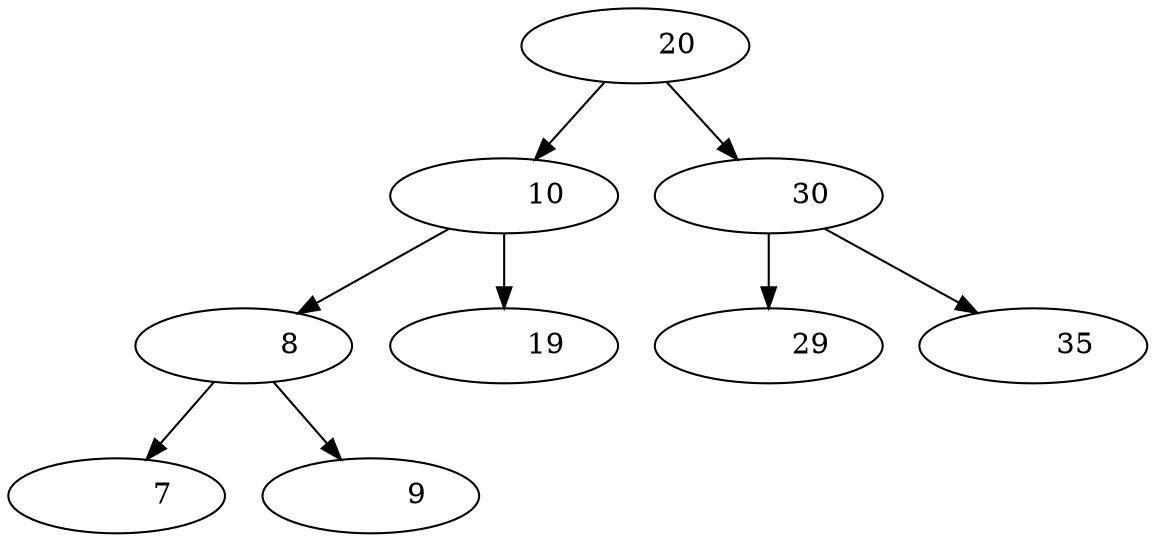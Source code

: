  digraph G {
 "Nodo3c4abd06-b15d-476d-4203-7827f6fdfd77"[label= "          20 "]
 "Nodo3c4abd06-b15d-476d-4203-7827f6fdfd77"->"Nodoe8182239-915d-479c-6e55-45b0a7f2c2e5"
 "Nodo3c4abd06-b15d-476d-4203-7827f6fdfd77"->"Nodof7546f0a-e3bb-4fea-750b-e0f8bbf72565"
 "Nodoe8182239-915d-479c-6e55-45b0a7f2c2e5"[label= "          10 "]
 "Nodoe8182239-915d-479c-6e55-45b0a7f2c2e5"->"Nodo71484f1e-6091-47d2-733e-759adde18bbb"
 "Nodoe8182239-915d-479c-6e55-45b0a7f2c2e5"->"Nodoa8479c2d-2f50-42d9-5f1a-9bc3febb3ce6"
 "Nodo71484f1e-6091-47d2-733e-759adde18bbb"[label= "           8 "]
 "Nodo71484f1e-6091-47d2-733e-759adde18bbb"->"Nodofcdf7c7c-642f-46dd-52dd-e7a8ff3f2bb4"
 "Nodo71484f1e-6091-47d2-733e-759adde18bbb"->"Nodof6d5d4e6-96c4-4fa6-4ca3-da3cff378710"
 "Nodofcdf7c7c-642f-46dd-52dd-e7a8ff3f2bb4"[label= "           7 "]
 "Nodof6d5d4e6-96c4-4fa6-4ca3-da3cff378710"[label= "           9 "]
 "Nodoa8479c2d-2f50-42d9-5f1a-9bc3febb3ce6"[label= "          19 "]
 "Nodof7546f0a-e3bb-4fea-750b-e0f8bbf72565"[label= "          30 "]
 "Nodof7546f0a-e3bb-4fea-750b-e0f8bbf72565"->"Nodo96f2fd81-aa3a-4fca-6081-d2b06bff883e"
 "Nodof7546f0a-e3bb-4fea-750b-e0f8bbf72565"->"Nodo69bfa42d-4c98-4cad-6247-e905ff8fda89"
 "Nodo96f2fd81-aa3a-4fca-6081-d2b06bff883e"[label= "          29 "]
 "Nodo69bfa42d-4c98-4cad-6247-e905ff8fda89"[label= "          35 "]
 }
